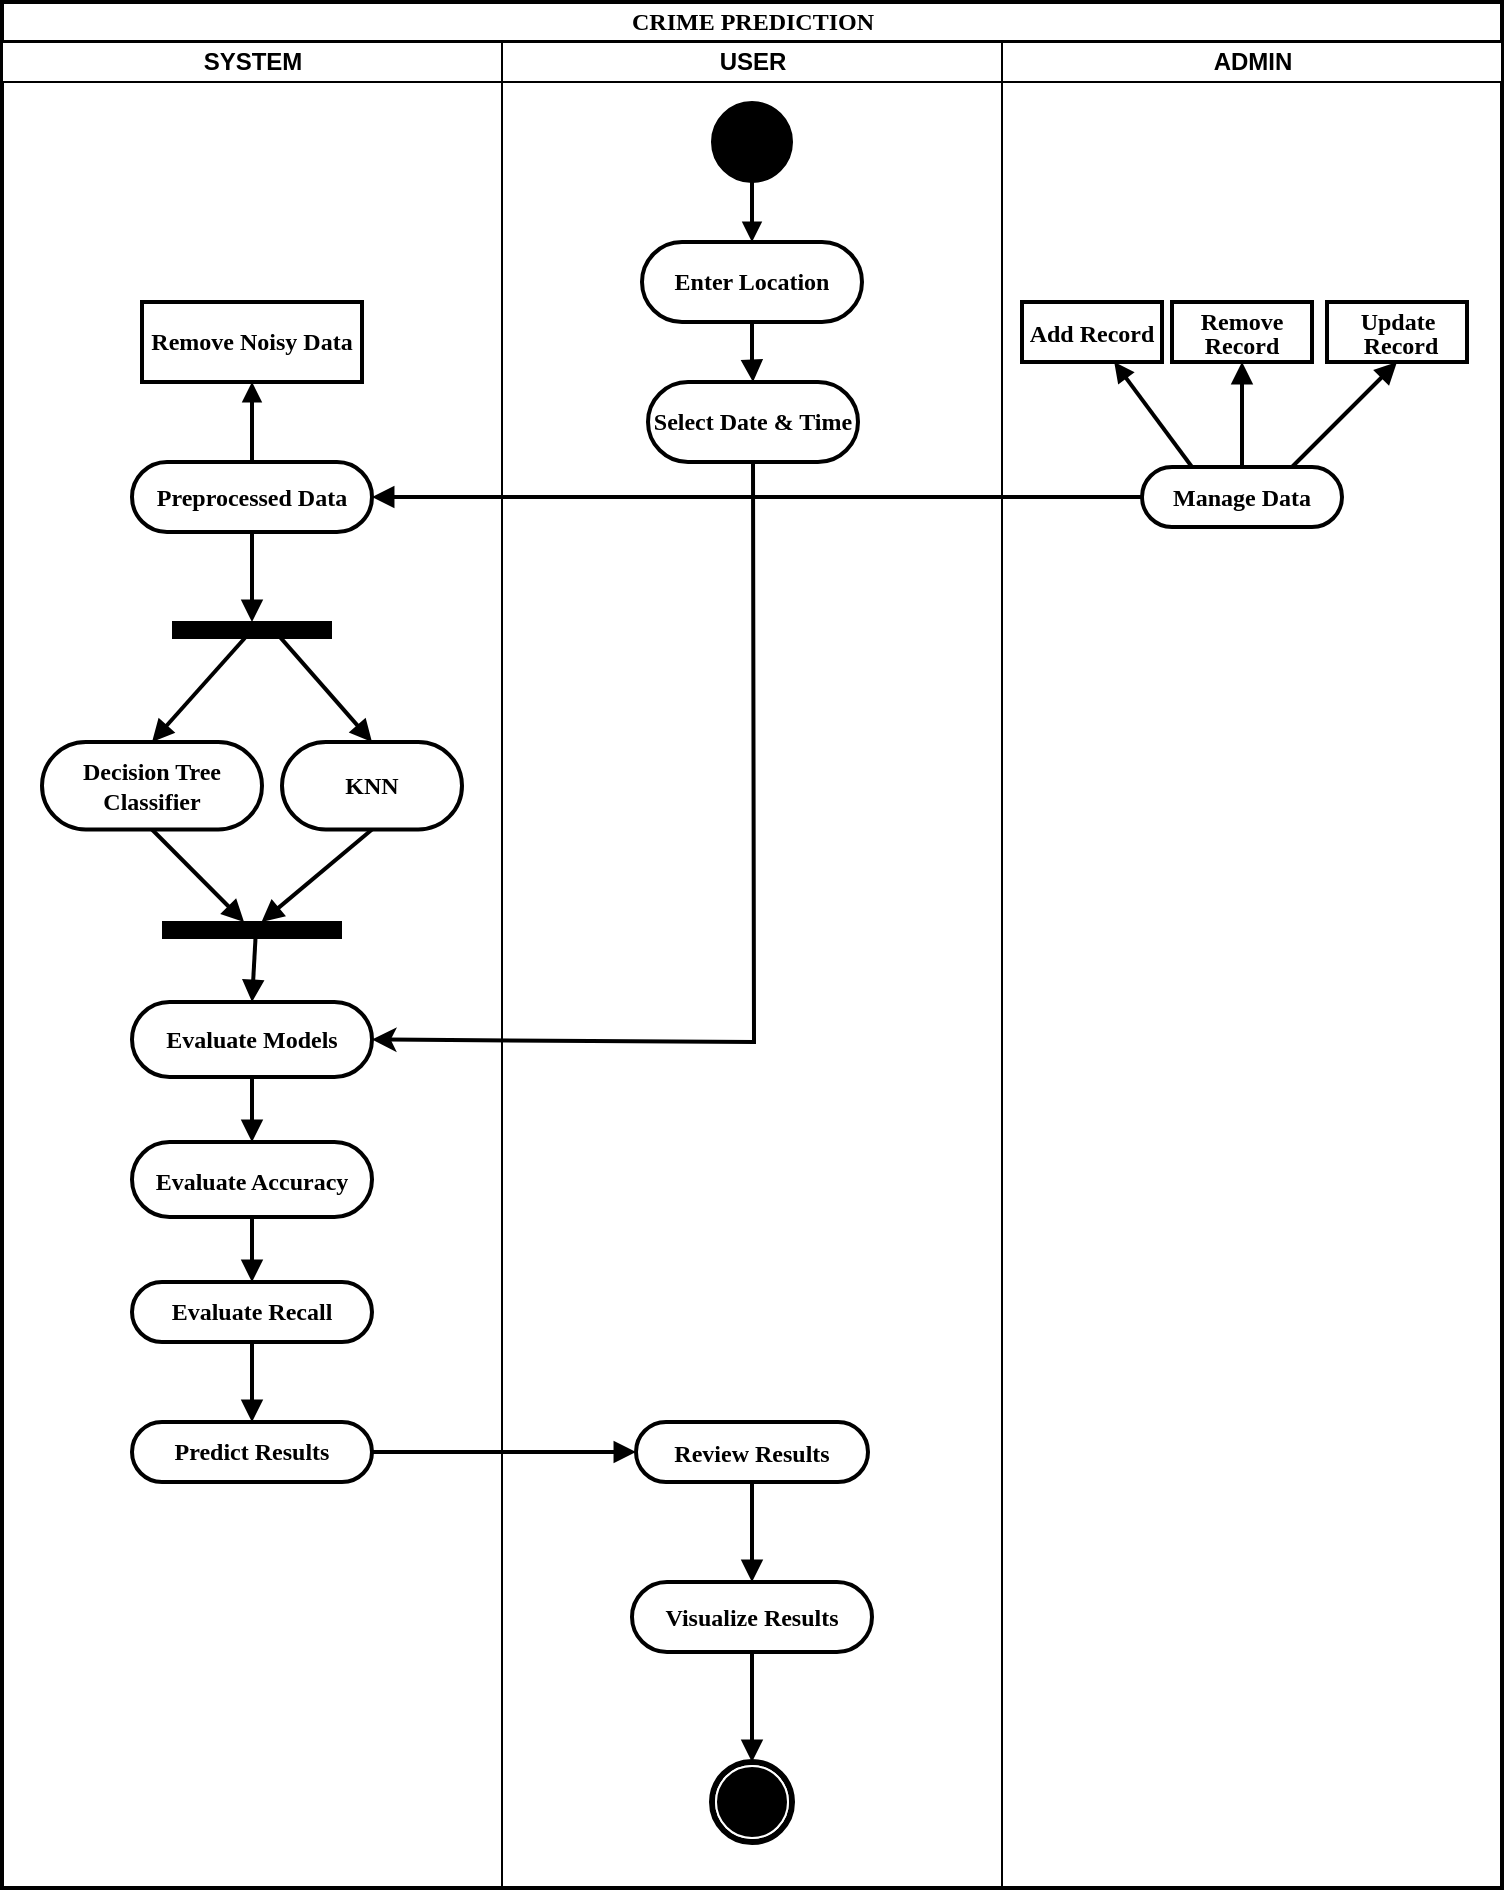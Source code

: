 <mxfile version="23.1.3" type="github">
  <diagram name="Page-1" id="0783ab3e-0a74-02c8-0abd-f7b4e66b4bec">
    <mxGraphModel dx="1050" dy="522" grid="0" gridSize="10" guides="1" tooltips="1" connect="1" arrows="1" fold="1" page="1" pageScale="1" pageWidth="850" pageHeight="1100" background="none" math="0" shadow="0">
      <root>
        <mxCell id="0" />
        <mxCell id="1" parent="0" />
        <mxCell id="1c1d494c118603dd-1" value="CRIME PREDICTION" style="swimlane;html=1;childLayout=stackLayout;startSize=20;rounded=0;shadow=0;comic=0;labelBackgroundColor=none;strokeWidth=2;fontFamily=Verdana;fontSize=12;align=center;" parent="1" vertex="1">
          <mxGeometry x="50" y="140" width="750" height="943" as="geometry" />
        </mxCell>
        <mxCell id="1c1d494c118603dd-2" value="SYSTEM" style="swimlane;html=1;startSize=20;" parent="1c1d494c118603dd-1" vertex="1">
          <mxGeometry y="20" width="250" height="923" as="geometry" />
        </mxCell>
        <mxCell id="1c1d494c118603dd-7" value="&lt;b&gt;Preprocessed Data&lt;/b&gt;" style="rounded=1;whiteSpace=wrap;html=1;shadow=0;comic=0;labelBackgroundColor=none;strokeWidth=2;fontFamily=Verdana;fontSize=12;align=center;arcSize=50;" parent="1c1d494c118603dd-2" vertex="1">
          <mxGeometry x="65" y="210" width="120" height="35" as="geometry" />
        </mxCell>
        <mxCell id="1c1d494c118603dd-14" value="&lt;b&gt;Remove Noisy Data&lt;/b&gt;" style="rounded=0;whiteSpace=wrap;html=1;shadow=0;comic=0;labelBackgroundColor=none;strokeWidth=2;fontFamily=Verdana;fontSize=12;align=center;arcSize=50;" parent="1c1d494c118603dd-2" vertex="1">
          <mxGeometry x="70" y="130" width="110" height="40" as="geometry" />
        </mxCell>
        <mxCell id="1c1d494c118603dd-36" style="edgeStyle=none;rounded=0;html=1;labelBackgroundColor=none;startArrow=none;startFill=0;startSize=5;endArrow=block;endFill=1;endSize=5;jettySize=auto;orthogonalLoop=1;strokeWidth=2;fontFamily=Verdana;fontSize=12" parent="1c1d494c118603dd-2" source="1c1d494c118603dd-7" target="1c1d494c118603dd-14" edge="1">
          <mxGeometry relative="1" as="geometry" />
        </mxCell>
        <mxCell id="dORW5uX9s8ZQwOZAvuOx-5" value="" style="edgeStyle=orthogonalEdgeStyle;rounded=0;hachureGap=4;orthogonalLoop=1;jettySize=auto;html=1;fontFamily=Architects Daughter;fontSource=https%3A%2F%2Ffonts.googleapis.com%2Fcss%3Ffamily%3DArchitects%2BDaughter;fontSize=16;endArrow=block;endFill=1;strokeWidth=2;exitX=0.5;exitY=1;exitDx=0;exitDy=0;" parent="1c1d494c118603dd-2" source="1c1d494c118603dd-7" edge="1">
          <mxGeometry relative="1" as="geometry">
            <mxPoint x="125" y="327.5" as="sourcePoint" />
            <mxPoint x="125" y="290" as="targetPoint" />
          </mxGeometry>
        </mxCell>
        <mxCell id="dORW5uX9s8ZQwOZAvuOx-4" value="&lt;b&gt;Decision Tree Classifier&lt;/b&gt;" style="whiteSpace=wrap;html=1;fontFamily=Verdana;rounded=1;shadow=0;comic=0;labelBackgroundColor=none;strokeWidth=2;arcSize=50;" parent="1c1d494c118603dd-2" vertex="1">
          <mxGeometry x="20" y="350" width="110" height="43.75" as="geometry" />
        </mxCell>
        <mxCell id="dORW5uX9s8ZQwOZAvuOx-122" value="&lt;b&gt;KNN&lt;/b&gt;" style="whiteSpace=wrap;html=1;fontFamily=Verdana;rounded=1;shadow=0;comic=0;labelBackgroundColor=none;strokeWidth=2;arcSize=50;" parent="1c1d494c118603dd-2" vertex="1">
          <mxGeometry x="140" y="350" width="90" height="43.75" as="geometry" />
        </mxCell>
        <mxCell id="dORW5uX9s8ZQwOZAvuOx-126" value="" style="line;strokeWidth=9;fillColor=none;align=left;verticalAlign=middle;spacingTop=-1;spacingLeft=3;spacingRight=3;rotatable=0;labelPosition=right;points=[];portConstraint=eastwest;strokeColor=inherit;hachureGap=4;fontFamily=Architects Daughter;fontSource=https%3A%2F%2Ffonts.googleapis.com%2Fcss%3Ffamily%3DArchitects%2BDaughter;fontSize=20;" parent="1c1d494c118603dd-2" vertex="1">
          <mxGeometry x="85" y="290" width="80" height="8" as="geometry" />
        </mxCell>
        <mxCell id="dORW5uX9s8ZQwOZAvuOx-129" value="" style="endArrow=block;html=1;rounded=0;hachureGap=4;fontFamily=Architects Daughter;fontSource=https%3A%2F%2Ffonts.googleapis.com%2Fcss%3Ffamily%3DArchitects%2BDaughter;fontSize=16;entryX=0.5;entryY=0;entryDx=0;entryDy=0;strokeWidth=2;endFill=1;" parent="1c1d494c118603dd-2" source="dORW5uX9s8ZQwOZAvuOx-126" target="dORW5uX9s8ZQwOZAvuOx-4" edge="1">
          <mxGeometry width="50" height="50" relative="1" as="geometry">
            <mxPoint x="440" y="400" as="sourcePoint" />
            <mxPoint x="490" y="350" as="targetPoint" />
          </mxGeometry>
        </mxCell>
        <mxCell id="dORW5uX9s8ZQwOZAvuOx-130" value="" style="endArrow=block;html=1;rounded=0;hachureGap=4;fontFamily=Architects Daughter;fontSource=https%3A%2F%2Ffonts.googleapis.com%2Fcss%3Ffamily%3DArchitects%2BDaughter;fontSize=16;exitX=0.667;exitY=0.85;exitDx=0;exitDy=0;exitPerimeter=0;entryX=0.5;entryY=0;entryDx=0;entryDy=0;strokeWidth=2;endFill=1;" parent="1c1d494c118603dd-2" source="dORW5uX9s8ZQwOZAvuOx-126" target="dORW5uX9s8ZQwOZAvuOx-122" edge="1">
          <mxGeometry width="50" height="50" relative="1" as="geometry">
            <mxPoint x="440" y="400" as="sourcePoint" />
            <mxPoint x="490" y="350" as="targetPoint" />
          </mxGeometry>
        </mxCell>
        <mxCell id="dORW5uX9s8ZQwOZAvuOx-133" value="" style="line;strokeWidth=9;fillColor=none;align=left;verticalAlign=middle;spacingTop=-1;spacingLeft=3;spacingRight=3;rotatable=0;labelPosition=right;points=[];portConstraint=eastwest;strokeColor=inherit;hachureGap=4;fontFamily=Architects Daughter;fontSource=https%3A%2F%2Ffonts.googleapis.com%2Fcss%3Ffamily%3DArchitects%2BDaughter;fontSize=20;" parent="1c1d494c118603dd-2" vertex="1">
          <mxGeometry x="80" y="440" width="90" height="8" as="geometry" />
        </mxCell>
        <mxCell id="dORW5uX9s8ZQwOZAvuOx-135" value="" style="endArrow=block;html=1;rounded=0;hachureGap=4;fontFamily=Architects Daughter;fontSource=https%3A%2F%2Ffonts.googleapis.com%2Fcss%3Ffamily%3DArchitects%2BDaughter;fontSize=16;exitX=0.5;exitY=1;exitDx=0;exitDy=0;strokeWidth=2;endFill=1;" parent="1c1d494c118603dd-2" source="dORW5uX9s8ZQwOZAvuOx-4" target="dORW5uX9s8ZQwOZAvuOx-133" edge="1">
          <mxGeometry width="50" height="50" relative="1" as="geometry">
            <mxPoint x="160" y="370" as="sourcePoint" />
            <mxPoint x="210" y="320" as="targetPoint" />
          </mxGeometry>
        </mxCell>
        <mxCell id="dORW5uX9s8ZQwOZAvuOx-136" value="" style="endArrow=block;html=1;rounded=0;hachureGap=4;fontFamily=Architects Daughter;fontSource=https%3A%2F%2Ffonts.googleapis.com%2Fcss%3Ffamily%3DArchitects%2BDaughter;fontSize=16;exitX=0.5;exitY=1;exitDx=0;exitDy=0;strokeWidth=2;endFill=1;" parent="1c1d494c118603dd-2" source="dORW5uX9s8ZQwOZAvuOx-122" target="dORW5uX9s8ZQwOZAvuOx-133" edge="1">
          <mxGeometry width="50" height="50" relative="1" as="geometry">
            <mxPoint x="160" y="370" as="sourcePoint" />
            <mxPoint x="210" y="320" as="targetPoint" />
          </mxGeometry>
        </mxCell>
        <mxCell id="dORW5uX9s8ZQwOZAvuOx-140" value="" style="edgeStyle=orthogonalEdgeStyle;rounded=0;hachureGap=4;orthogonalLoop=1;jettySize=auto;html=1;fontFamily=Architects Daughter;fontSource=https%3A%2F%2Ffonts.googleapis.com%2Fcss%3Ffamily%3DArchitects%2BDaughter;fontSize=16;strokeWidth=2;endArrow=block;endFill=1;" parent="1c1d494c118603dd-2" source="dORW5uX9s8ZQwOZAvuOx-137" target="dORW5uX9s8ZQwOZAvuOx-139" edge="1">
          <mxGeometry relative="1" as="geometry" />
        </mxCell>
        <mxCell id="dORW5uX9s8ZQwOZAvuOx-137" value="&lt;b&gt;Evaluate Models&lt;/b&gt;" style="whiteSpace=wrap;html=1;fontFamily=Verdana;rounded=1;shadow=0;comic=0;labelBackgroundColor=none;strokeWidth=2;arcSize=50;" parent="1c1d494c118603dd-2" vertex="1">
          <mxGeometry x="65" y="480" width="120" height="37.5" as="geometry" />
        </mxCell>
        <mxCell id="dORW5uX9s8ZQwOZAvuOx-138" value="" style="endArrow=block;html=1;rounded=0;hachureGap=4;fontFamily=Architects Daughter;fontSource=https%3A%2F%2Ffonts.googleapis.com%2Fcss%3Ffamily%3DArchitects%2BDaughter;fontSize=16;exitX=0.52;exitY=0.9;exitDx=0;exitDy=0;exitPerimeter=0;entryX=0.5;entryY=0;entryDx=0;entryDy=0;strokeWidth=2;endFill=1;" parent="1c1d494c118603dd-2" source="dORW5uX9s8ZQwOZAvuOx-133" target="dORW5uX9s8ZQwOZAvuOx-137" edge="1">
          <mxGeometry width="50" height="50" relative="1" as="geometry">
            <mxPoint x="160" y="370" as="sourcePoint" />
            <mxPoint x="210" y="320" as="targetPoint" />
          </mxGeometry>
        </mxCell>
        <mxCell id="dORW5uX9s8ZQwOZAvuOx-142" value="" style="edgeStyle=orthogonalEdgeStyle;rounded=0;hachureGap=4;orthogonalLoop=1;jettySize=auto;html=1;fontFamily=Architects Daughter;fontSource=https%3A%2F%2Ffonts.googleapis.com%2Fcss%3Ffamily%3DArchitects%2BDaughter;fontSize=16;strokeWidth=2;endArrow=block;endFill=1;" parent="1c1d494c118603dd-2" source="dORW5uX9s8ZQwOZAvuOx-139" target="dORW5uX9s8ZQwOZAvuOx-141" edge="1">
          <mxGeometry relative="1" as="geometry" />
        </mxCell>
        <mxCell id="dORW5uX9s8ZQwOZAvuOx-139" value="&lt;p style=&quot;line-height: 100%;&quot;&gt;&lt;b&gt;Evaluate Accuracy&lt;/b&gt;&lt;/p&gt;" style="whiteSpace=wrap;html=1;fontFamily=Verdana;rounded=1;shadow=0;comic=0;labelBackgroundColor=none;strokeWidth=2;arcSize=50;" parent="1c1d494c118603dd-2" vertex="1">
          <mxGeometry x="65" y="550" width="120" height="37.5" as="geometry" />
        </mxCell>
        <mxCell id="dORW5uX9s8ZQwOZAvuOx-144" value="" style="edgeStyle=orthogonalEdgeStyle;rounded=0;hachureGap=4;orthogonalLoop=1;jettySize=auto;html=1;fontFamily=Architects Daughter;fontSource=https%3A%2F%2Ffonts.googleapis.com%2Fcss%3Ffamily%3DArchitects%2BDaughter;fontSize=16;strokeWidth=2;endArrow=block;endFill=1;" parent="1c1d494c118603dd-2" source="dORW5uX9s8ZQwOZAvuOx-141" target="dORW5uX9s8ZQwOZAvuOx-143" edge="1">
          <mxGeometry relative="1" as="geometry" />
        </mxCell>
        <mxCell id="dORW5uX9s8ZQwOZAvuOx-141" value="&lt;b&gt;Evaluate Recall&lt;/b&gt;" style="whiteSpace=wrap;html=1;fontFamily=Verdana;rounded=1;shadow=0;comic=0;labelBackgroundColor=none;strokeWidth=2;arcSize=50;" parent="1c1d494c118603dd-2" vertex="1">
          <mxGeometry x="65" y="620" width="120" height="30" as="geometry" />
        </mxCell>
        <mxCell id="dORW5uX9s8ZQwOZAvuOx-143" value="&lt;b&gt;Predict Results&lt;/b&gt;" style="whiteSpace=wrap;html=1;fontFamily=Verdana;rounded=1;shadow=0;comic=0;labelBackgroundColor=none;strokeWidth=2;arcSize=50;" parent="1c1d494c118603dd-2" vertex="1">
          <mxGeometry x="65" y="690" width="120" height="30" as="geometry" />
        </mxCell>
        <mxCell id="dORW5uX9s8ZQwOZAvuOx-1" value="" style="endArrow=block;html=1;rounded=0;hachureGap=4;fontFamily=Architects Daughter;fontSource=https%3A%2F%2Ffonts.googleapis.com%2Fcss%3Ffamily%3DArchitects%2BDaughter;fontSize=16;exitX=0;exitY=0.5;exitDx=0;exitDy=0;entryX=1;entryY=0.5;entryDx=0;entryDy=0;strokeWidth=2;endFill=1;" parent="1c1d494c118603dd-1" source="1c1d494c118603dd-5" target="1c1d494c118603dd-7" edge="1">
          <mxGeometry width="50" height="50" relative="1" as="geometry">
            <mxPoint x="290" y="310" as="sourcePoint" />
            <mxPoint x="340" y="260" as="targetPoint" />
          </mxGeometry>
        </mxCell>
        <mxCell id="1c1d494c118603dd-3" value="USER" style="swimlane;html=1;startSize=20;" parent="1c1d494c118603dd-1" vertex="1">
          <mxGeometry x="250" y="20" width="250" height="923" as="geometry" />
        </mxCell>
        <mxCell id="dORW5uX9s8ZQwOZAvuOx-148" value="" style="edgeStyle=orthogonalEdgeStyle;rounded=0;hachureGap=4;orthogonalLoop=1;jettySize=auto;html=1;fontFamily=Architects Daughter;fontSource=https%3A%2F%2Ffonts.googleapis.com%2Fcss%3Ffamily%3DArchitects%2BDaughter;fontSize=16;strokeWidth=2;endArrow=block;endFill=1;" parent="1c1d494c118603dd-3" source="1c1d494c118603dd-11" target="dORW5uX9s8ZQwOZAvuOx-147" edge="1">
          <mxGeometry relative="1" as="geometry" />
        </mxCell>
        <mxCell id="1c1d494c118603dd-11" value="&lt;p style=&quot;line-height: 100%;&quot;&gt;&lt;b&gt;Review Results&lt;/b&gt;&lt;/p&gt;" style="rounded=1;whiteSpace=wrap;html=1;shadow=0;comic=0;labelBackgroundColor=none;strokeWidth=2;fontFamily=Verdana;fontSize=12;align=center;arcSize=50;" parent="1c1d494c118603dd-3" vertex="1">
          <mxGeometry x="67" y="690" width="116" height="30" as="geometry" />
        </mxCell>
        <mxCell id="60571a20871a0731-4" value="" style="ellipse;whiteSpace=wrap;html=1;rounded=0;shadow=0;comic=0;labelBackgroundColor=none;strokeWidth=1;fillColor=#000000;fontFamily=Verdana;fontSize=12;align=center;" parent="1c1d494c118603dd-3" vertex="1">
          <mxGeometry x="105" y="30" width="40" height="40" as="geometry" />
        </mxCell>
        <mxCell id="8NXKun-SqI54kmc6CJvH-4" value="" style="edgeStyle=orthogonalEdgeStyle;rounded=0;hachureGap=4;orthogonalLoop=1;jettySize=auto;html=1;fontFamily=Architects Daughter;fontSource=https%3A%2F%2Ffonts.googleapis.com%2Fcss%3Ffamily%3DArchitects%2BDaughter;fontSize=16;strokeWidth=2;endArrow=block;endFill=1;" parent="1c1d494c118603dd-3" source="60571a20871a0731-8" target="8NXKun-SqI54kmc6CJvH-2" edge="1">
          <mxGeometry relative="1" as="geometry" />
        </mxCell>
        <mxCell id="60571a20871a0731-8" value="&lt;b&gt;Enter Location&lt;/b&gt;" style="rounded=1;whiteSpace=wrap;html=1;shadow=0;comic=0;labelBackgroundColor=none;strokeWidth=2;fontFamily=Verdana;fontSize=12;align=center;arcSize=50;" parent="1c1d494c118603dd-3" vertex="1">
          <mxGeometry x="70" y="100" width="110" height="40" as="geometry" />
        </mxCell>
        <mxCell id="1c1d494c118603dd-27" style="edgeStyle=orthogonalEdgeStyle;rounded=0;html=1;labelBackgroundColor=none;startArrow=none;startFill=0;startSize=5;endArrow=block;endFill=1;endSize=5;jettySize=auto;orthogonalLoop=1;strokeWidth=2;fontFamily=Verdana;fontSize=12" parent="1c1d494c118603dd-3" source="60571a20871a0731-4" target="60571a20871a0731-8" edge="1">
          <mxGeometry relative="1" as="geometry" />
        </mxCell>
        <mxCell id="8NXKun-SqI54kmc6CJvH-2" value="&lt;font style=&quot;font-size: 12px;&quot;&gt;&lt;b style=&quot;&quot;&gt;Select Date &amp;amp; Time&lt;/b&gt;&lt;/font&gt;" style="rounded=1;whiteSpace=wrap;html=1;shadow=0;comic=0;labelBackgroundColor=none;strokeWidth=2;fontFamily=Verdana;fontSize=12;align=center;arcSize=50;" parent="1c1d494c118603dd-3" vertex="1">
          <mxGeometry x="73" y="170" width="105" height="40" as="geometry" />
        </mxCell>
        <mxCell id="dORW5uX9s8ZQwOZAvuOx-149" value="" style="edgeStyle=orthogonalEdgeStyle;rounded=0;hachureGap=4;orthogonalLoop=1;jettySize=auto;html=1;fontFamily=Architects Daughter;fontSource=https%3A%2F%2Ffonts.googleapis.com%2Fcss%3Ffamily%3DArchitects%2BDaughter;fontSize=16;strokeWidth=2;endArrow=block;endFill=1;" parent="1c1d494c118603dd-3" source="dORW5uX9s8ZQwOZAvuOx-147" target="60571a20871a0731-5" edge="1">
          <mxGeometry relative="1" as="geometry" />
        </mxCell>
        <mxCell id="dORW5uX9s8ZQwOZAvuOx-147" value="&lt;b&gt;Visualize Results&lt;/b&gt;" style="whiteSpace=wrap;html=1;fontFamily=Verdana;rounded=1;shadow=0;comic=0;labelBackgroundColor=none;strokeWidth=2;arcSize=50;" parent="1c1d494c118603dd-3" vertex="1">
          <mxGeometry x="65" y="770" width="120" height="35" as="geometry" />
        </mxCell>
        <mxCell id="60571a20871a0731-5" value="" style="shape=mxgraph.bpmn.shape;html=1;verticalLabelPosition=bottom;labelBackgroundColor=#ffffff;verticalAlign=top;perimeter=ellipsePerimeter;outline=end;symbol=terminate;rounded=0;shadow=0;comic=0;strokeWidth=1;fontFamily=Verdana;fontSize=12;align=center;" parent="1c1d494c118603dd-3" vertex="1">
          <mxGeometry x="105" y="860" width="40" height="40" as="geometry" />
        </mxCell>
        <mxCell id="1c1d494c118603dd-4" value="ADMIN" style="swimlane;html=1;startSize=20;" parent="1c1d494c118603dd-1" vertex="1">
          <mxGeometry x="500" y="20" width="250" height="923" as="geometry" />
        </mxCell>
        <mxCell id="1c1d494c118603dd-33" style="rounded=0;html=1;labelBackgroundColor=none;startArrow=none;startFill=0;startSize=5;endArrow=block;endFill=1;endSize=5;jettySize=auto;orthogonalLoop=1;strokeWidth=2;fontFamily=Verdana;fontSize=12;exitX=0.25;exitY=0;exitDx=0;exitDy=0;" parent="1c1d494c118603dd-4" source="1c1d494c118603dd-5" target="1c1d494c118603dd-9" edge="1">
          <mxGeometry relative="1" as="geometry" />
        </mxCell>
        <mxCell id="1c1d494c118603dd-5" value="&lt;b&gt;Manage Data&lt;/b&gt;" style="rounded=1;whiteSpace=wrap;html=1;shadow=0;comic=0;labelBackgroundColor=none;strokeWidth=2;fontFamily=Verdana;fontSize=12;align=center;arcSize=50;" parent="1c1d494c118603dd-4" vertex="1">
          <mxGeometry x="70" y="212.5" width="100" height="30" as="geometry" />
        </mxCell>
        <mxCell id="1c1d494c118603dd-9" value="&lt;p style=&quot;line-height: 100%;&quot;&gt;&lt;b&gt;Add Record&lt;/b&gt;&lt;/p&gt;" style="rounded=0;whiteSpace=wrap;html=1;shadow=0;comic=0;labelBackgroundColor=none;strokeWidth=2;fontFamily=Verdana;fontSize=12;align=center;arcSize=50;" parent="1c1d494c118603dd-4" vertex="1">
          <mxGeometry x="10" y="130" width="70" height="30" as="geometry" />
        </mxCell>
        <mxCell id="8NXKun-SqI54kmc6CJvH-6" value="&lt;p style=&quot;line-height: 100%;&quot;&gt;&lt;b&gt;Remove Record&lt;/b&gt;&lt;/p&gt;" style="rounded=0;whiteSpace=wrap;html=1;shadow=0;comic=0;labelBackgroundColor=none;strokeWidth=2;fontFamily=Verdana;fontSize=12;align=center;arcSize=50;" parent="1c1d494c118603dd-4" vertex="1">
          <mxGeometry x="85" y="130" width="70" height="30" as="geometry" />
        </mxCell>
        <mxCell id="8NXKun-SqI54kmc6CJvH-8" value="" style="endArrow=block;html=1;rounded=0;hachureGap=4;fontFamily=Architects Daughter;fontSource=https%3A%2F%2Ffonts.googleapis.com%2Fcss%3Ffamily%3DArchitects%2BDaughter;fontSize=16;exitX=0.5;exitY=0;exitDx=0;exitDy=0;entryX=0.5;entryY=1;entryDx=0;entryDy=0;strokeWidth=2;endFill=1;" parent="1c1d494c118603dd-4" source="1c1d494c118603dd-5" target="8NXKun-SqI54kmc6CJvH-6" edge="1">
          <mxGeometry width="50" height="50" relative="1" as="geometry">
            <mxPoint x="-160" y="320" as="sourcePoint" />
            <mxPoint x="-110" y="270" as="targetPoint" />
          </mxGeometry>
        </mxCell>
        <mxCell id="dORW5uX9s8ZQwOZAvuOx-118" value="&lt;p style=&quot;line-height: 100%;&quot;&gt;&lt;b&gt;Update&lt;br&gt;&amp;nbsp;Record&lt;/b&gt;&lt;/p&gt;" style="rounded=0;whiteSpace=wrap;html=1;shadow=0;comic=0;labelBackgroundColor=none;strokeWidth=2;fontFamily=Verdana;fontSize=12;align=center;arcSize=50;" parent="1c1d494c118603dd-4" vertex="1">
          <mxGeometry x="162.5" y="130" width="70" height="30" as="geometry" />
        </mxCell>
        <mxCell id="dORW5uX9s8ZQwOZAvuOx-121" value="" style="endArrow=block;html=1;rounded=0;hachureGap=4;fontFamily=Architects Daughter;fontSource=https%3A%2F%2Ffonts.googleapis.com%2Fcss%3Ffamily%3DArchitects%2BDaughter;fontSize=16;entryX=0.5;entryY=1;entryDx=0;entryDy=0;exitX=0.75;exitY=0;exitDx=0;exitDy=0;strokeWidth=2;endFill=1;" parent="1c1d494c118603dd-4" source="1c1d494c118603dd-5" target="dORW5uX9s8ZQwOZAvuOx-118" edge="1">
          <mxGeometry width="50" height="50" relative="1" as="geometry">
            <mxPoint x="20" y="290" as="sourcePoint" />
            <mxPoint x="70" y="240" as="targetPoint" />
          </mxGeometry>
        </mxCell>
        <mxCell id="dORW5uX9s8ZQwOZAvuOx-145" value="" style="edgeStyle=orthogonalEdgeStyle;rounded=0;hachureGap=4;orthogonalLoop=1;jettySize=auto;html=1;fontFamily=Architects Daughter;fontSource=https%3A%2F%2Ffonts.googleapis.com%2Fcss%3Ffamily%3DArchitects%2BDaughter;fontSize=16;strokeWidth=2;endArrow=block;endFill=1;" parent="1c1d494c118603dd-1" source="dORW5uX9s8ZQwOZAvuOx-143" target="1c1d494c118603dd-11" edge="1">
          <mxGeometry relative="1" as="geometry" />
        </mxCell>
        <mxCell id="dORW5uX9s8ZQwOZAvuOx-146" value="" style="endArrow=classic;html=1;rounded=0;hachureGap=4;fontFamily=Architects Daughter;fontSource=https%3A%2F%2Ffonts.googleapis.com%2Fcss%3Ffamily%3DArchitects%2BDaughter;fontSize=16;exitX=0.5;exitY=1;exitDx=0;exitDy=0;entryX=1;entryY=0.5;entryDx=0;entryDy=0;strokeWidth=2;" parent="1c1d494c118603dd-1" source="8NXKun-SqI54kmc6CJvH-2" target="dORW5uX9s8ZQwOZAvuOx-137" edge="1">
          <mxGeometry width="50" height="50" relative="1" as="geometry">
            <mxPoint x="230" y="400" as="sourcePoint" />
            <mxPoint x="280" y="350" as="targetPoint" />
            <Array as="points">
              <mxPoint x="376" y="520" />
            </Array>
          </mxGeometry>
        </mxCell>
      </root>
    </mxGraphModel>
  </diagram>
</mxfile>
